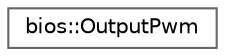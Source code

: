 digraph "Graphical Class Hierarchy"
{
 // LATEX_PDF_SIZE
  bgcolor="transparent";
  edge [fontname=Helvetica,fontsize=10,labelfontname=Helvetica,labelfontsize=10];
  node [fontname=Helvetica,fontsize=10,shape=box,height=0.2,width=0.4];
  rankdir="LR";
  Node0 [id="Node000000",label="bios::OutputPwm",height=0.2,width=0.4,color="grey40", fillcolor="white", style="filled",URL="$d8/dec/classbios_1_1OutputPwm.html",tooltip=" "];
}
